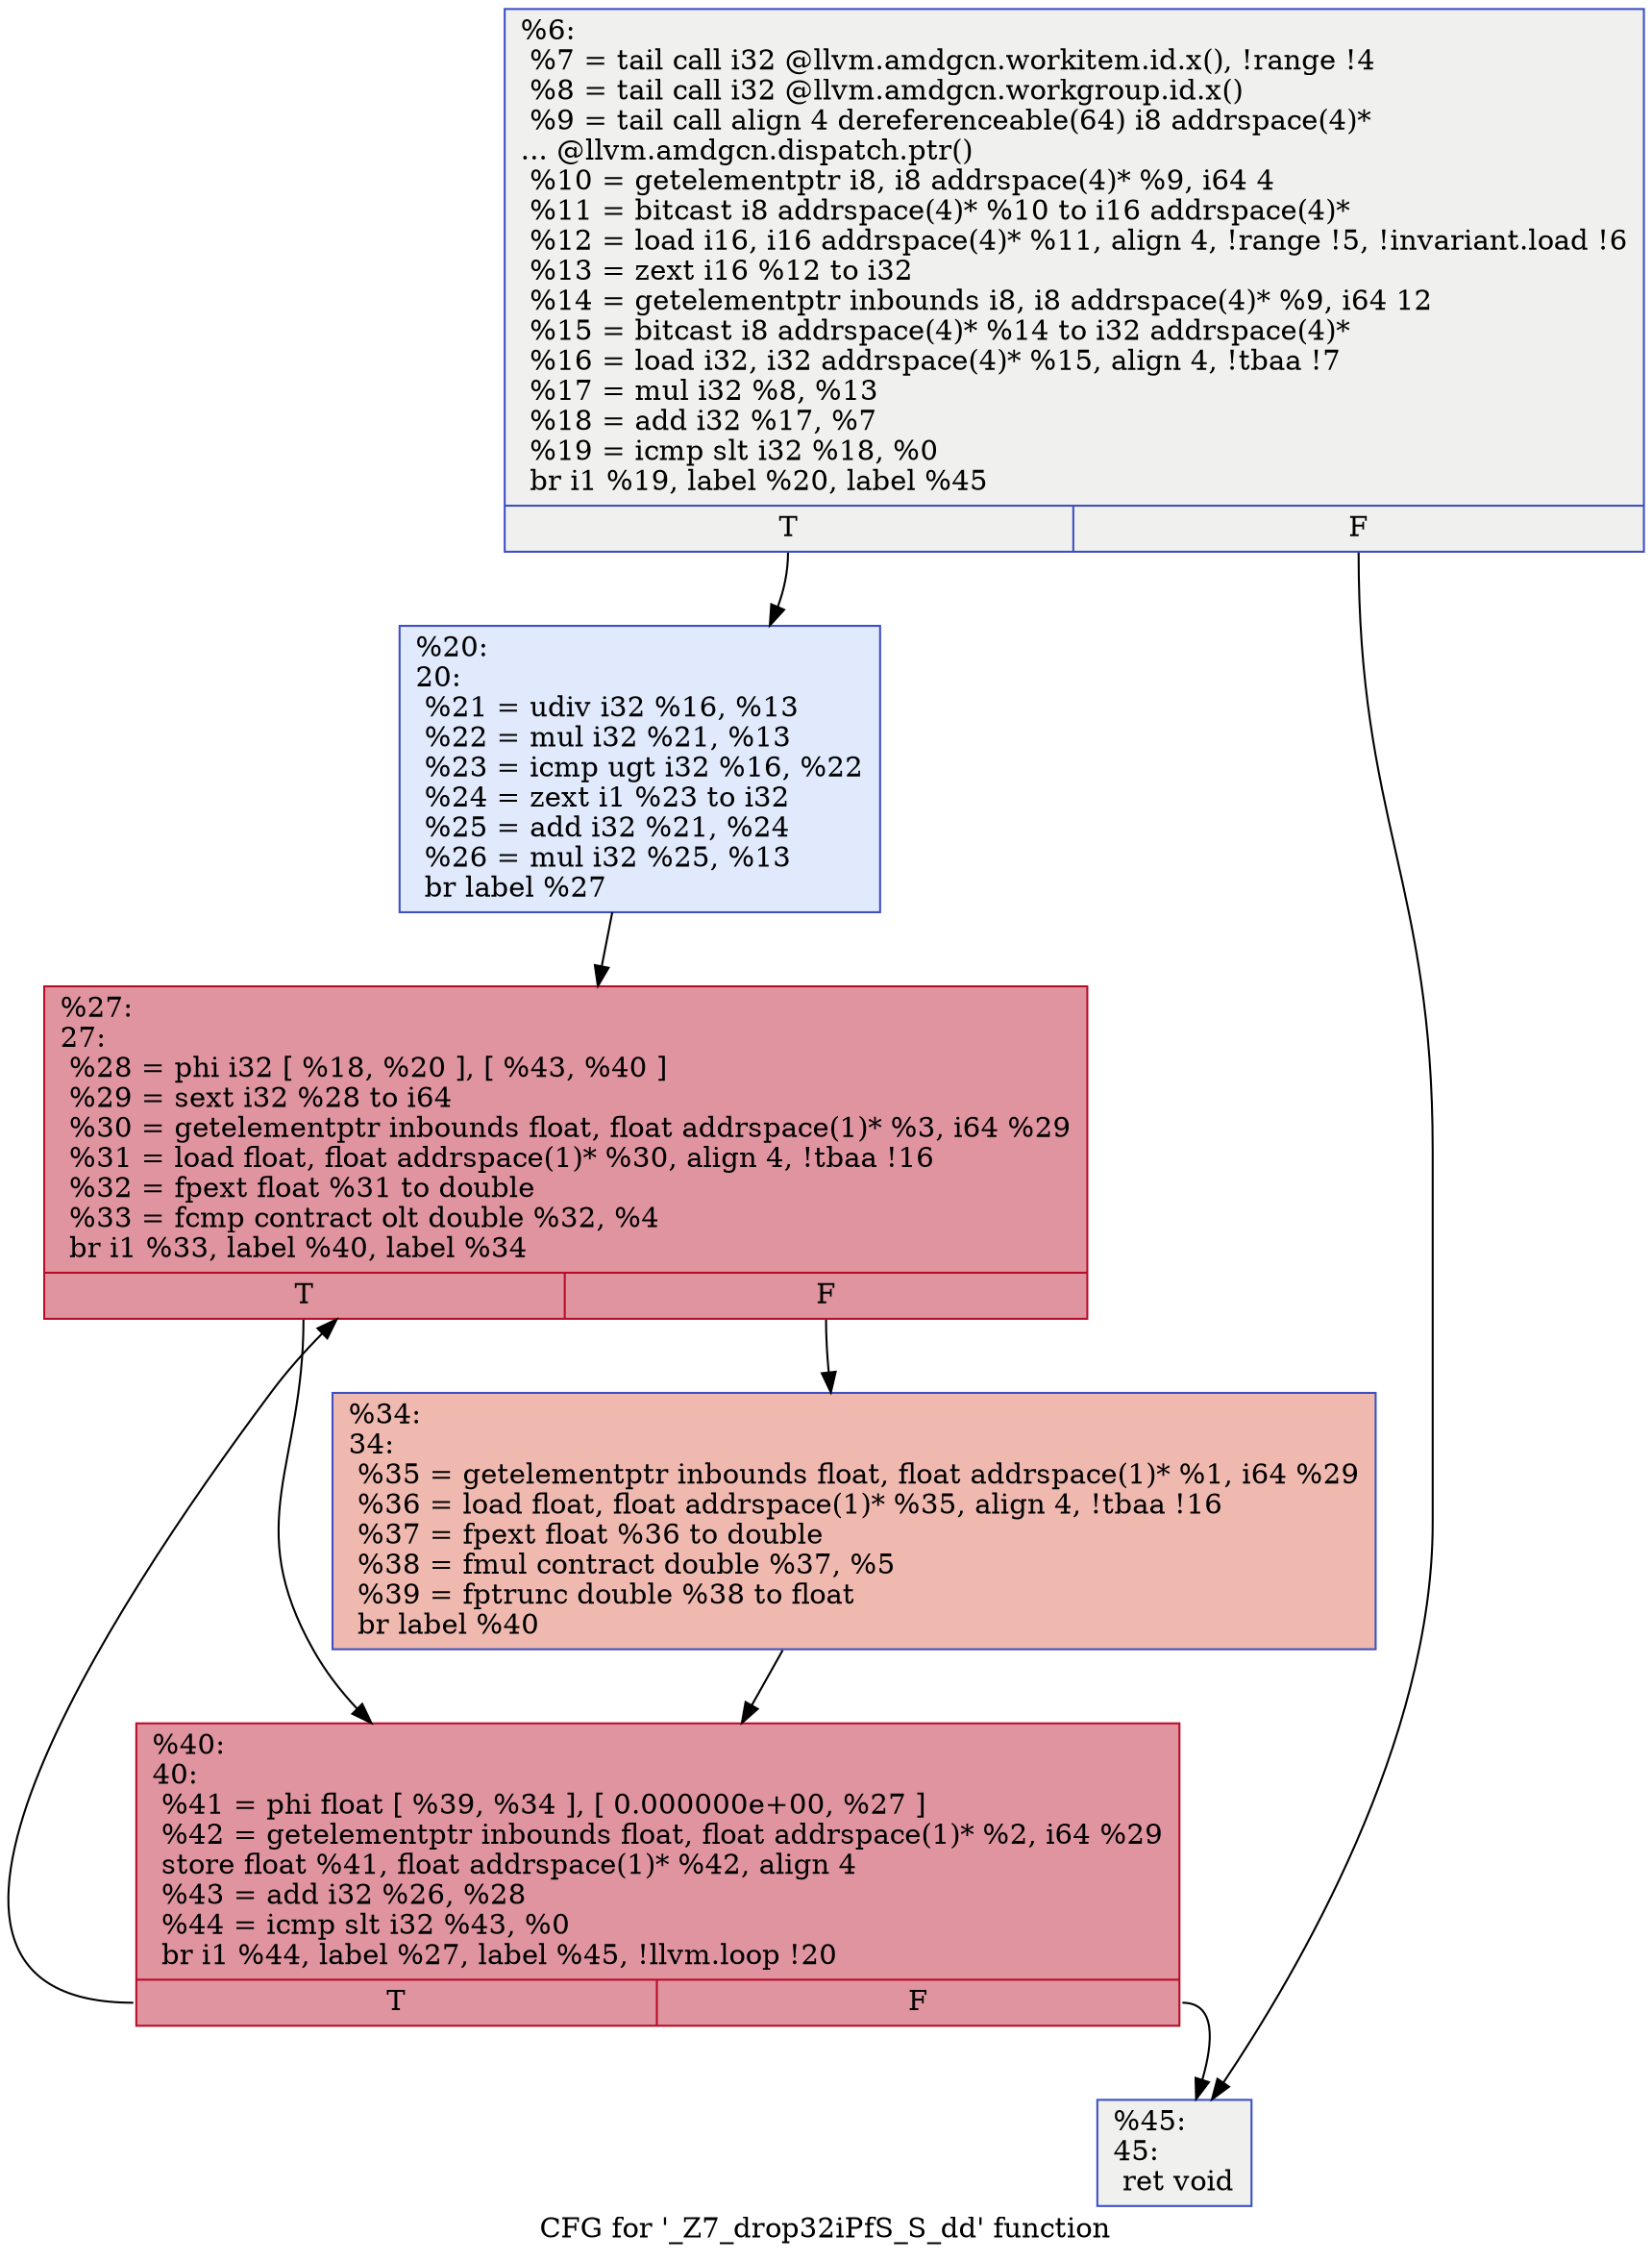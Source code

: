 digraph "CFG for '_Z7_drop32iPfS_S_dd' function" {
	label="CFG for '_Z7_drop32iPfS_S_dd' function";

	Node0x57f9730 [shape=record,color="#3d50c3ff", style=filled, fillcolor="#dedcdb70",label="{%6:\l  %7 = tail call i32 @llvm.amdgcn.workitem.id.x(), !range !4\l  %8 = tail call i32 @llvm.amdgcn.workgroup.id.x()\l  %9 = tail call align 4 dereferenceable(64) i8 addrspace(4)*\l... @llvm.amdgcn.dispatch.ptr()\l  %10 = getelementptr i8, i8 addrspace(4)* %9, i64 4\l  %11 = bitcast i8 addrspace(4)* %10 to i16 addrspace(4)*\l  %12 = load i16, i16 addrspace(4)* %11, align 4, !range !5, !invariant.load !6\l  %13 = zext i16 %12 to i32\l  %14 = getelementptr inbounds i8, i8 addrspace(4)* %9, i64 12\l  %15 = bitcast i8 addrspace(4)* %14 to i32 addrspace(4)*\l  %16 = load i32, i32 addrspace(4)* %15, align 4, !tbaa !7\l  %17 = mul i32 %8, %13\l  %18 = add i32 %17, %7\l  %19 = icmp slt i32 %18, %0\l  br i1 %19, label %20, label %45\l|{<s0>T|<s1>F}}"];
	Node0x57f9730:s0 -> Node0x57fb950;
	Node0x57f9730:s1 -> Node0x57fb9e0;
	Node0x57fb950 [shape=record,color="#3d50c3ff", style=filled, fillcolor="#b9d0f970",label="{%20:\l20:                                               \l  %21 = udiv i32 %16, %13\l  %22 = mul i32 %21, %13\l  %23 = icmp ugt i32 %16, %22\l  %24 = zext i1 %23 to i32\l  %25 = add i32 %21, %24\l  %26 = mul i32 %25, %13\l  br label %27\l}"];
	Node0x57fb950 -> Node0x57fbe60;
	Node0x57fbe60 [shape=record,color="#b70d28ff", style=filled, fillcolor="#b70d2870",label="{%27:\l27:                                               \l  %28 = phi i32 [ %18, %20 ], [ %43, %40 ]\l  %29 = sext i32 %28 to i64\l  %30 = getelementptr inbounds float, float addrspace(1)* %3, i64 %29\l  %31 = load float, float addrspace(1)* %30, align 4, !tbaa !16\l  %32 = fpext float %31 to double\l  %33 = fcmp contract olt double %32, %4\l  br i1 %33, label %40, label %34\l|{<s0>T|<s1>F}}"];
	Node0x57fbe60:s0 -> Node0x57fbf20;
	Node0x57fbe60:s1 -> Node0x57fb7b0;
	Node0x57fb7b0 [shape=record,color="#3d50c3ff", style=filled, fillcolor="#de614d70",label="{%34:\l34:                                               \l  %35 = getelementptr inbounds float, float addrspace(1)* %1, i64 %29\l  %36 = load float, float addrspace(1)* %35, align 4, !tbaa !16\l  %37 = fpext float %36 to double\l  %38 = fmul contract double %37, %5\l  %39 = fptrunc double %38 to float\l  br label %40\l}"];
	Node0x57fb7b0 -> Node0x57fbf20;
	Node0x57fbf20 [shape=record,color="#b70d28ff", style=filled, fillcolor="#b70d2870",label="{%40:\l40:                                               \l  %41 = phi float [ %39, %34 ], [ 0.000000e+00, %27 ]\l  %42 = getelementptr inbounds float, float addrspace(1)* %2, i64 %29\l  store float %41, float addrspace(1)* %42, align 4\l  %43 = add i32 %26, %28\l  %44 = icmp slt i32 %43, %0\l  br i1 %44, label %27, label %45, !llvm.loop !20\l|{<s0>T|<s1>F}}"];
	Node0x57fbf20:s0 -> Node0x57fbe60;
	Node0x57fbf20:s1 -> Node0x57fb9e0;
	Node0x57fb9e0 [shape=record,color="#3d50c3ff", style=filled, fillcolor="#dedcdb70",label="{%45:\l45:                                               \l  ret void\l}"];
}
